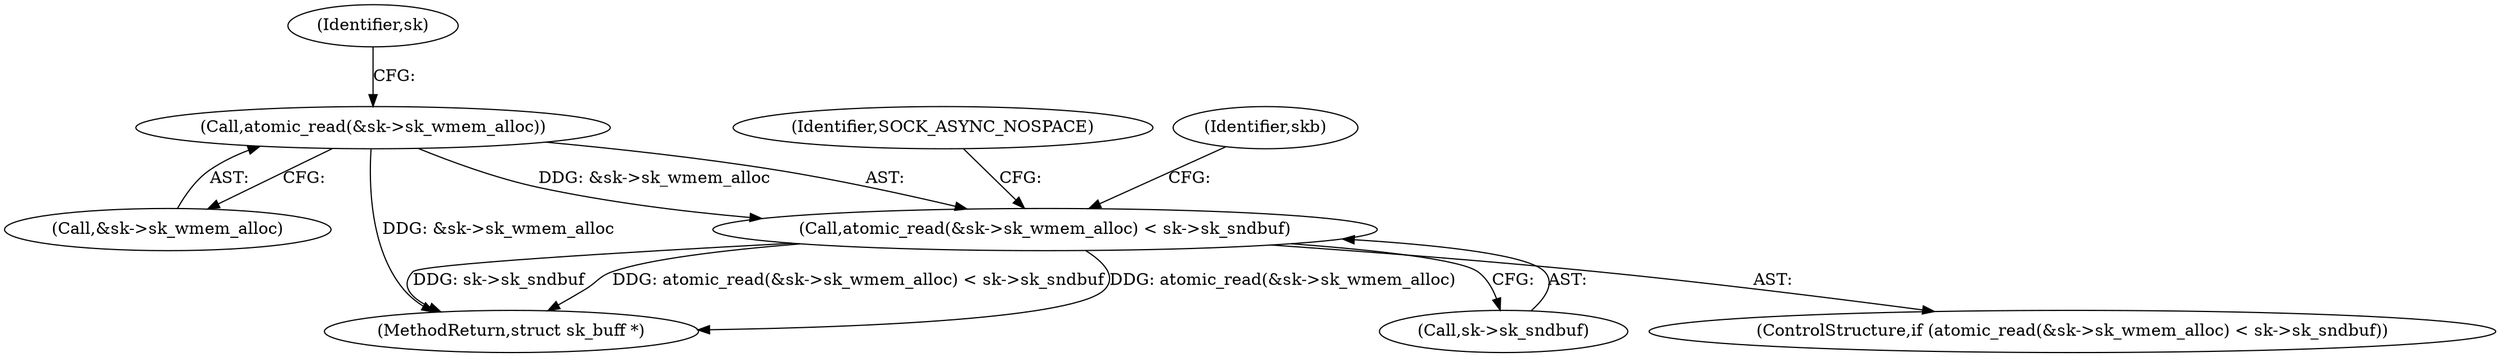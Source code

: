 digraph "0_linux_cc9b17ad29ecaa20bfe426a8d4dbfb94b13ff1cc@API" {
"1000174" [label="(Call,atomic_read(&sk->sk_wmem_alloc))"];
"1000173" [label="(Call,atomic_read(&sk->sk_wmem_alloc) < sk->sk_sndbuf)"];
"1000175" [label="(Call,&sk->sk_wmem_alloc)"];
"1000180" [label="(Identifier,sk)"];
"1000263" [label="(Identifier,SOCK_ASYNC_NOSPACE)"];
"1000173" [label="(Call,atomic_read(&sk->sk_wmem_alloc) < sk->sk_sndbuf)"];
"1000184" [label="(Identifier,skb)"];
"1000179" [label="(Call,sk->sk_sndbuf)"];
"1000312" [label="(MethodReturn,struct sk_buff *)"];
"1000174" [label="(Call,atomic_read(&sk->sk_wmem_alloc))"];
"1000172" [label="(ControlStructure,if (atomic_read(&sk->sk_wmem_alloc) < sk->sk_sndbuf))"];
"1000174" -> "1000173"  [label="AST: "];
"1000174" -> "1000175"  [label="CFG: "];
"1000175" -> "1000174"  [label="AST: "];
"1000180" -> "1000174"  [label="CFG: "];
"1000174" -> "1000312"  [label="DDG: &sk->sk_wmem_alloc"];
"1000174" -> "1000173"  [label="DDG: &sk->sk_wmem_alloc"];
"1000173" -> "1000172"  [label="AST: "];
"1000173" -> "1000179"  [label="CFG: "];
"1000179" -> "1000173"  [label="AST: "];
"1000184" -> "1000173"  [label="CFG: "];
"1000263" -> "1000173"  [label="CFG: "];
"1000173" -> "1000312"  [label="DDG: sk->sk_sndbuf"];
"1000173" -> "1000312"  [label="DDG: atomic_read(&sk->sk_wmem_alloc) < sk->sk_sndbuf"];
"1000173" -> "1000312"  [label="DDG: atomic_read(&sk->sk_wmem_alloc)"];
}
